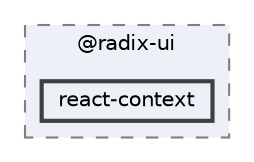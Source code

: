 digraph "C:/Users/arisc/OneDrive/Documents/GitHub/FINAL/EcoEats-Project/node_modules/@radix-ui/react-context"
{
 // LATEX_PDF_SIZE
  bgcolor="transparent";
  edge [fontname=Helvetica,fontsize=10,labelfontname=Helvetica,labelfontsize=10];
  node [fontname=Helvetica,fontsize=10,shape=box,height=0.2,width=0.4];
  compound=true
  subgraph clusterdir_ab62ad447ec992f2fe79c76b760e4d1f {
    graph [ bgcolor="#edf0f7", pencolor="grey50", label="@radix-ui", fontname=Helvetica,fontsize=10 style="filled,dashed", URL="dir_ab62ad447ec992f2fe79c76b760e4d1f.html",tooltip=""]
  dir_64c1115ee89b7e64c90c143acd006c49 [label="react-context", fillcolor="#edf0f7", color="grey25", style="filled,bold", URL="dir_64c1115ee89b7e64c90c143acd006c49.html",tooltip=""];
  }
}
